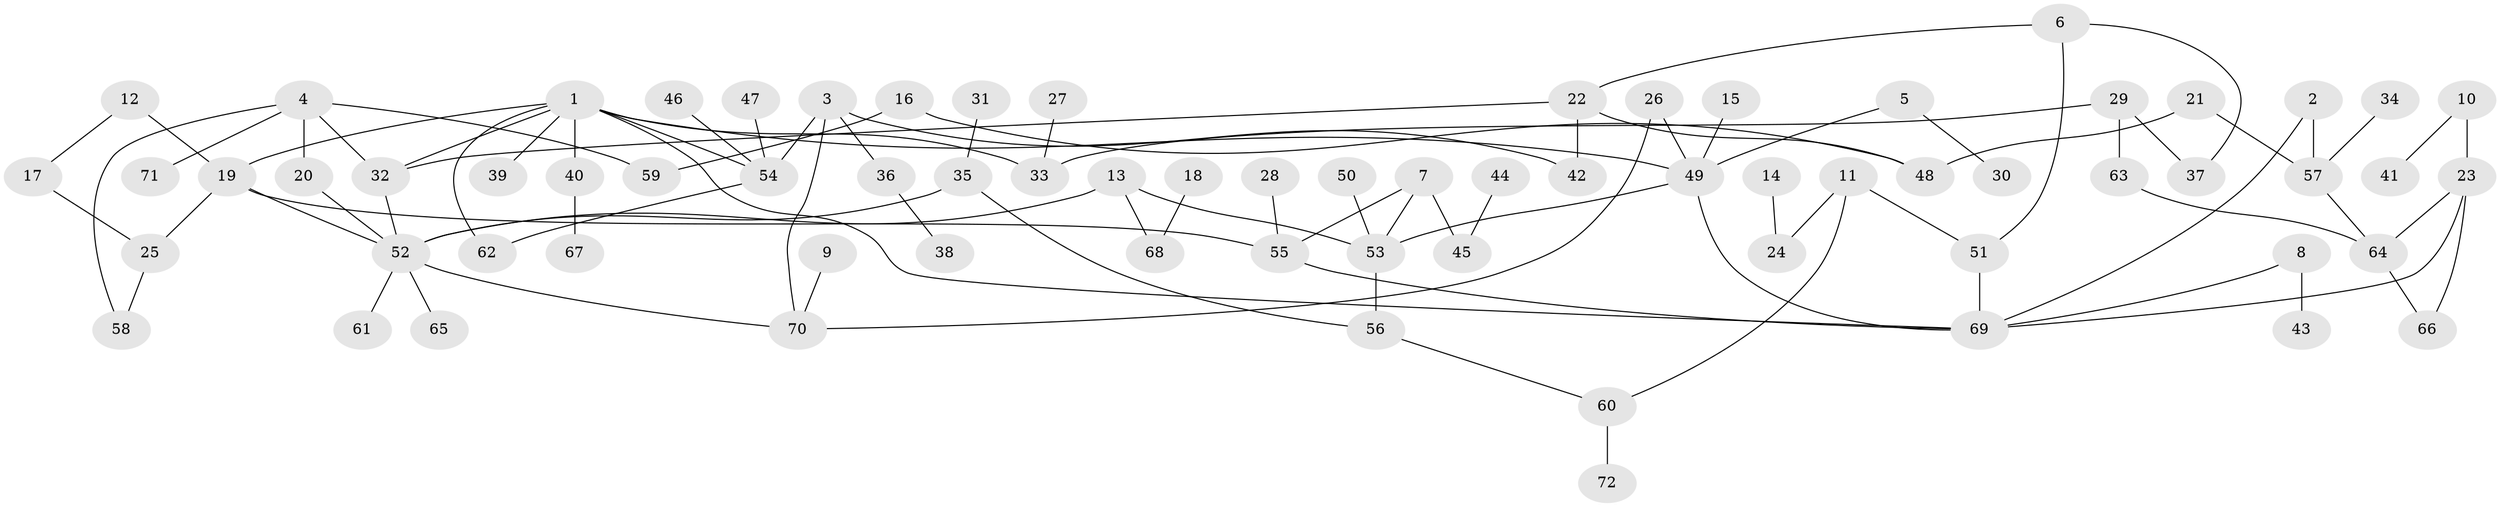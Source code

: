 // original degree distribution, {5: 0.03496503496503497, 6: 0.03496503496503497, 2: 0.3356643356643357, 4: 0.1048951048951049, 8: 0.006993006993006993, 3: 0.13986013986013987, 1: 0.34265734265734266}
// Generated by graph-tools (version 1.1) at 2025/25/03/09/25 03:25:35]
// undirected, 72 vertices, 92 edges
graph export_dot {
graph [start="1"]
  node [color=gray90,style=filled];
  1;
  2;
  3;
  4;
  5;
  6;
  7;
  8;
  9;
  10;
  11;
  12;
  13;
  14;
  15;
  16;
  17;
  18;
  19;
  20;
  21;
  22;
  23;
  24;
  25;
  26;
  27;
  28;
  29;
  30;
  31;
  32;
  33;
  34;
  35;
  36;
  37;
  38;
  39;
  40;
  41;
  42;
  43;
  44;
  45;
  46;
  47;
  48;
  49;
  50;
  51;
  52;
  53;
  54;
  55;
  56;
  57;
  58;
  59;
  60;
  61;
  62;
  63;
  64;
  65;
  66;
  67;
  68;
  69;
  70;
  71;
  72;
  1 -- 19 [weight=1.0];
  1 -- 32 [weight=1.0];
  1 -- 33 [weight=1.0];
  1 -- 39 [weight=1.0];
  1 -- 40 [weight=1.0];
  1 -- 49 [weight=1.0];
  1 -- 54 [weight=1.0];
  1 -- 62 [weight=1.0];
  1 -- 69 [weight=1.0];
  2 -- 57 [weight=1.0];
  2 -- 69 [weight=1.0];
  3 -- 36 [weight=1.0];
  3 -- 42 [weight=1.0];
  3 -- 54 [weight=2.0];
  3 -- 70 [weight=1.0];
  4 -- 20 [weight=1.0];
  4 -- 32 [weight=1.0];
  4 -- 58 [weight=1.0];
  4 -- 59 [weight=1.0];
  4 -- 71 [weight=1.0];
  5 -- 30 [weight=1.0];
  5 -- 49 [weight=1.0];
  6 -- 22 [weight=1.0];
  6 -- 37 [weight=1.0];
  6 -- 51 [weight=1.0];
  7 -- 45 [weight=1.0];
  7 -- 53 [weight=1.0];
  7 -- 55 [weight=1.0];
  8 -- 43 [weight=1.0];
  8 -- 69 [weight=1.0];
  9 -- 70 [weight=1.0];
  10 -- 23 [weight=1.0];
  10 -- 41 [weight=1.0];
  11 -- 24 [weight=1.0];
  11 -- 51 [weight=1.0];
  11 -- 60 [weight=1.0];
  12 -- 17 [weight=1.0];
  12 -- 19 [weight=1.0];
  13 -- 52 [weight=1.0];
  13 -- 53 [weight=1.0];
  13 -- 68 [weight=1.0];
  14 -- 24 [weight=1.0];
  15 -- 49 [weight=1.0];
  16 -- 48 [weight=1.0];
  16 -- 59 [weight=1.0];
  17 -- 25 [weight=1.0];
  18 -- 68 [weight=1.0];
  19 -- 25 [weight=1.0];
  19 -- 52 [weight=1.0];
  19 -- 55 [weight=1.0];
  20 -- 52 [weight=1.0];
  21 -- 48 [weight=1.0];
  21 -- 57 [weight=1.0];
  22 -- 32 [weight=1.0];
  22 -- 42 [weight=1.0];
  22 -- 48 [weight=1.0];
  23 -- 64 [weight=1.0];
  23 -- 66 [weight=1.0];
  23 -- 69 [weight=1.0];
  25 -- 58 [weight=1.0];
  26 -- 49 [weight=1.0];
  26 -- 70 [weight=1.0];
  27 -- 33 [weight=1.0];
  28 -- 55 [weight=1.0];
  29 -- 33 [weight=1.0];
  29 -- 37 [weight=1.0];
  29 -- 63 [weight=1.0];
  31 -- 35 [weight=1.0];
  32 -- 52 [weight=1.0];
  34 -- 57 [weight=1.0];
  35 -- 52 [weight=1.0];
  35 -- 56 [weight=1.0];
  36 -- 38 [weight=1.0];
  40 -- 67 [weight=1.0];
  44 -- 45 [weight=1.0];
  46 -- 54 [weight=1.0];
  47 -- 54 [weight=1.0];
  49 -- 53 [weight=1.0];
  49 -- 69 [weight=1.0];
  50 -- 53 [weight=1.0];
  51 -- 69 [weight=1.0];
  52 -- 61 [weight=1.0];
  52 -- 65 [weight=1.0];
  52 -- 70 [weight=1.0];
  53 -- 56 [weight=1.0];
  54 -- 62 [weight=1.0];
  55 -- 69 [weight=1.0];
  56 -- 60 [weight=1.0];
  57 -- 64 [weight=1.0];
  60 -- 72 [weight=1.0];
  63 -- 64 [weight=1.0];
  64 -- 66 [weight=1.0];
}
